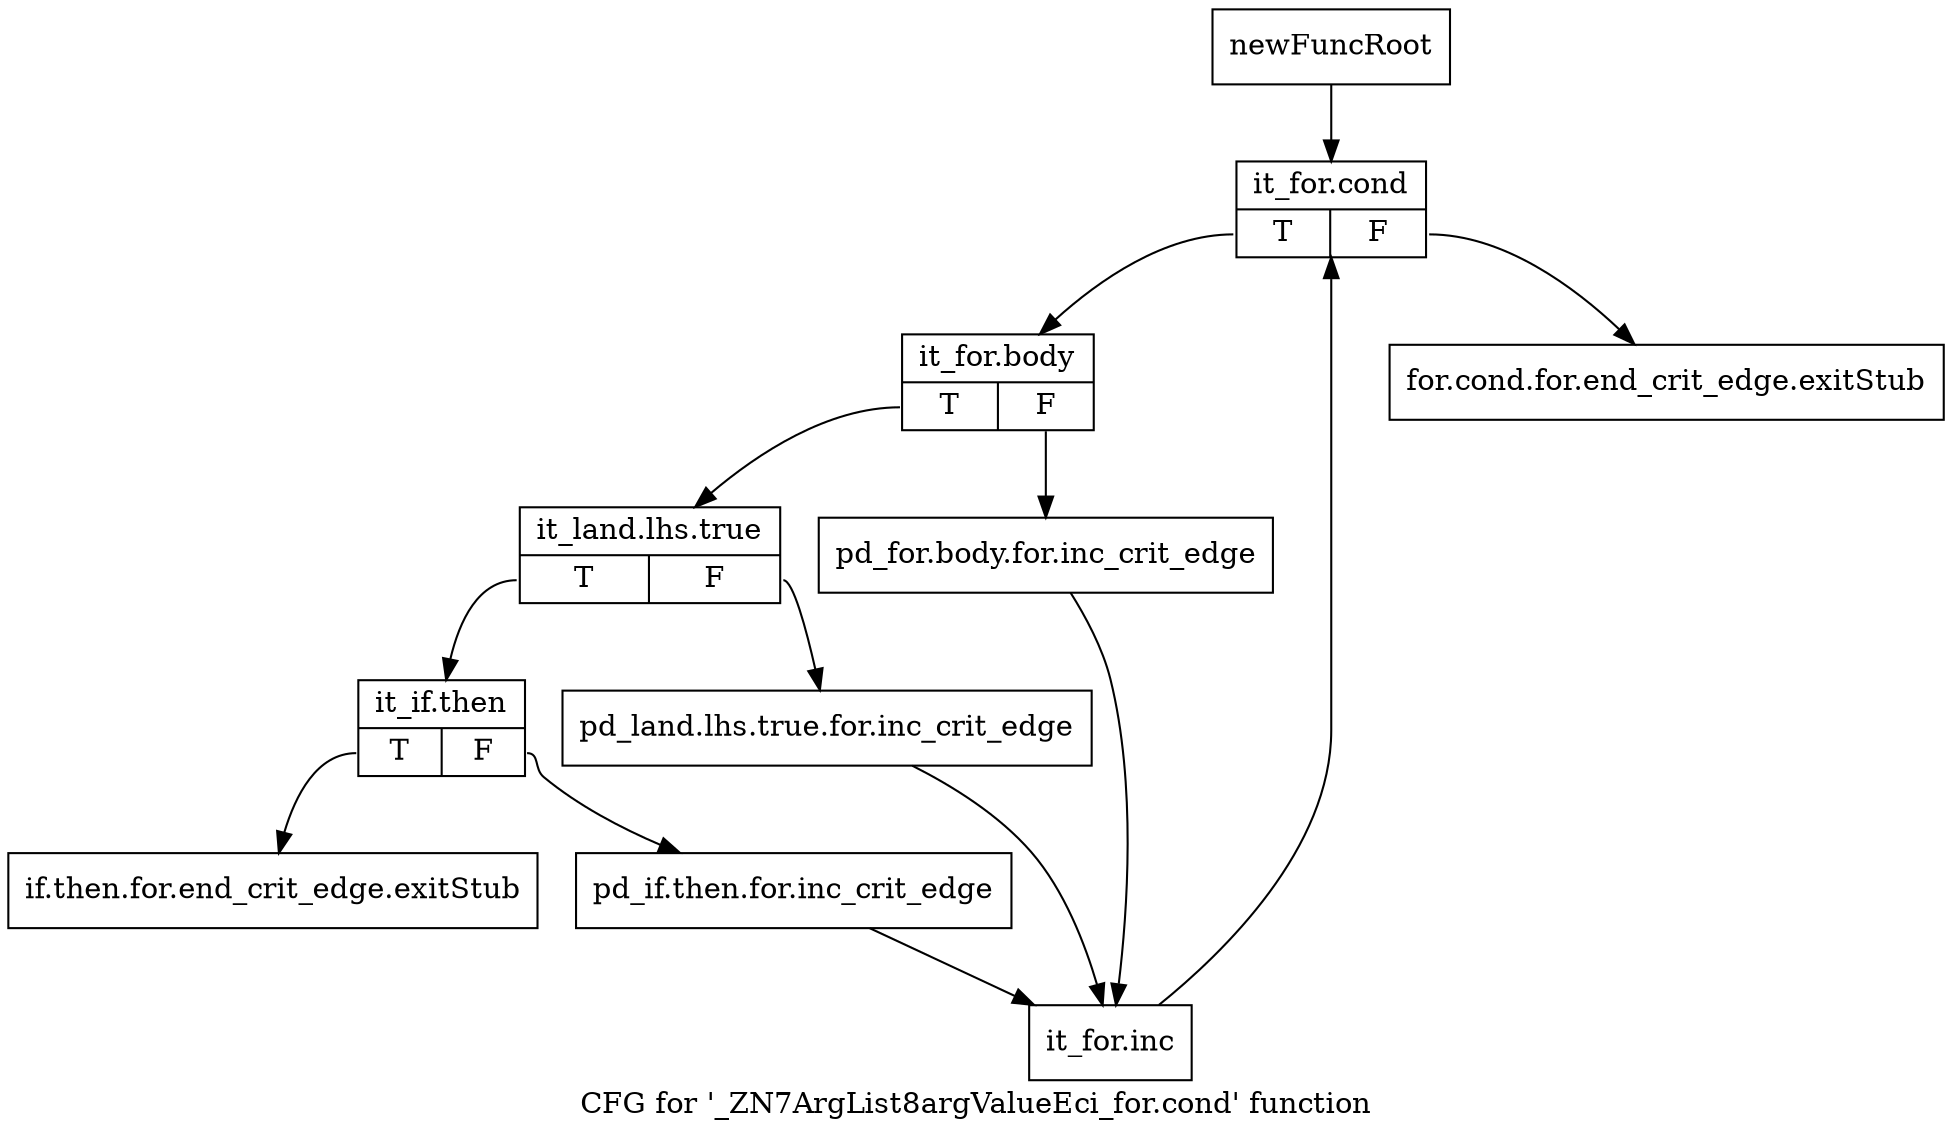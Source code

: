 digraph "CFG for '_ZN7ArgList8argValueEci_for.cond' function" {
	label="CFG for '_ZN7ArgList8argValueEci_for.cond' function";

	Node0x209ac00 [shape=record,label="{newFuncRoot}"];
	Node0x209ac00 -> Node0x20a3760;
	Node0x20a36c0 [shape=record,label="{for.cond.for.end_crit_edge.exitStub}"];
	Node0x20a3710 [shape=record,label="{if.then.for.end_crit_edge.exitStub}"];
	Node0x20a3760 [shape=record,label="{it_for.cond|{<s0>T|<s1>F}}"];
	Node0x20a3760:s0 -> Node0x20a37b0;
	Node0x20a3760:s1 -> Node0x20a36c0;
	Node0x20a37b0 [shape=record,label="{it_for.body|{<s0>T|<s1>F}}"];
	Node0x20a37b0:s0 -> Node0x20a3850;
	Node0x20a37b0:s1 -> Node0x20a3800;
	Node0x20a3800 [shape=record,label="{pd_for.body.for.inc_crit_edge}"];
	Node0x20a3800 -> Node0x20a3990;
	Node0x20a3850 [shape=record,label="{it_land.lhs.true|{<s0>T|<s1>F}}"];
	Node0x20a3850:s0 -> Node0x20a38f0;
	Node0x20a3850:s1 -> Node0x20a38a0;
	Node0x20a38a0 [shape=record,label="{pd_land.lhs.true.for.inc_crit_edge}"];
	Node0x20a38a0 -> Node0x20a3990;
	Node0x20a38f0 [shape=record,label="{it_if.then|{<s0>T|<s1>F}}"];
	Node0x20a38f0:s0 -> Node0x20a3710;
	Node0x20a38f0:s1 -> Node0x20a3940;
	Node0x20a3940 [shape=record,label="{pd_if.then.for.inc_crit_edge}"];
	Node0x20a3940 -> Node0x20a3990;
	Node0x20a3990 [shape=record,label="{it_for.inc}"];
	Node0x20a3990 -> Node0x20a3760;
}
